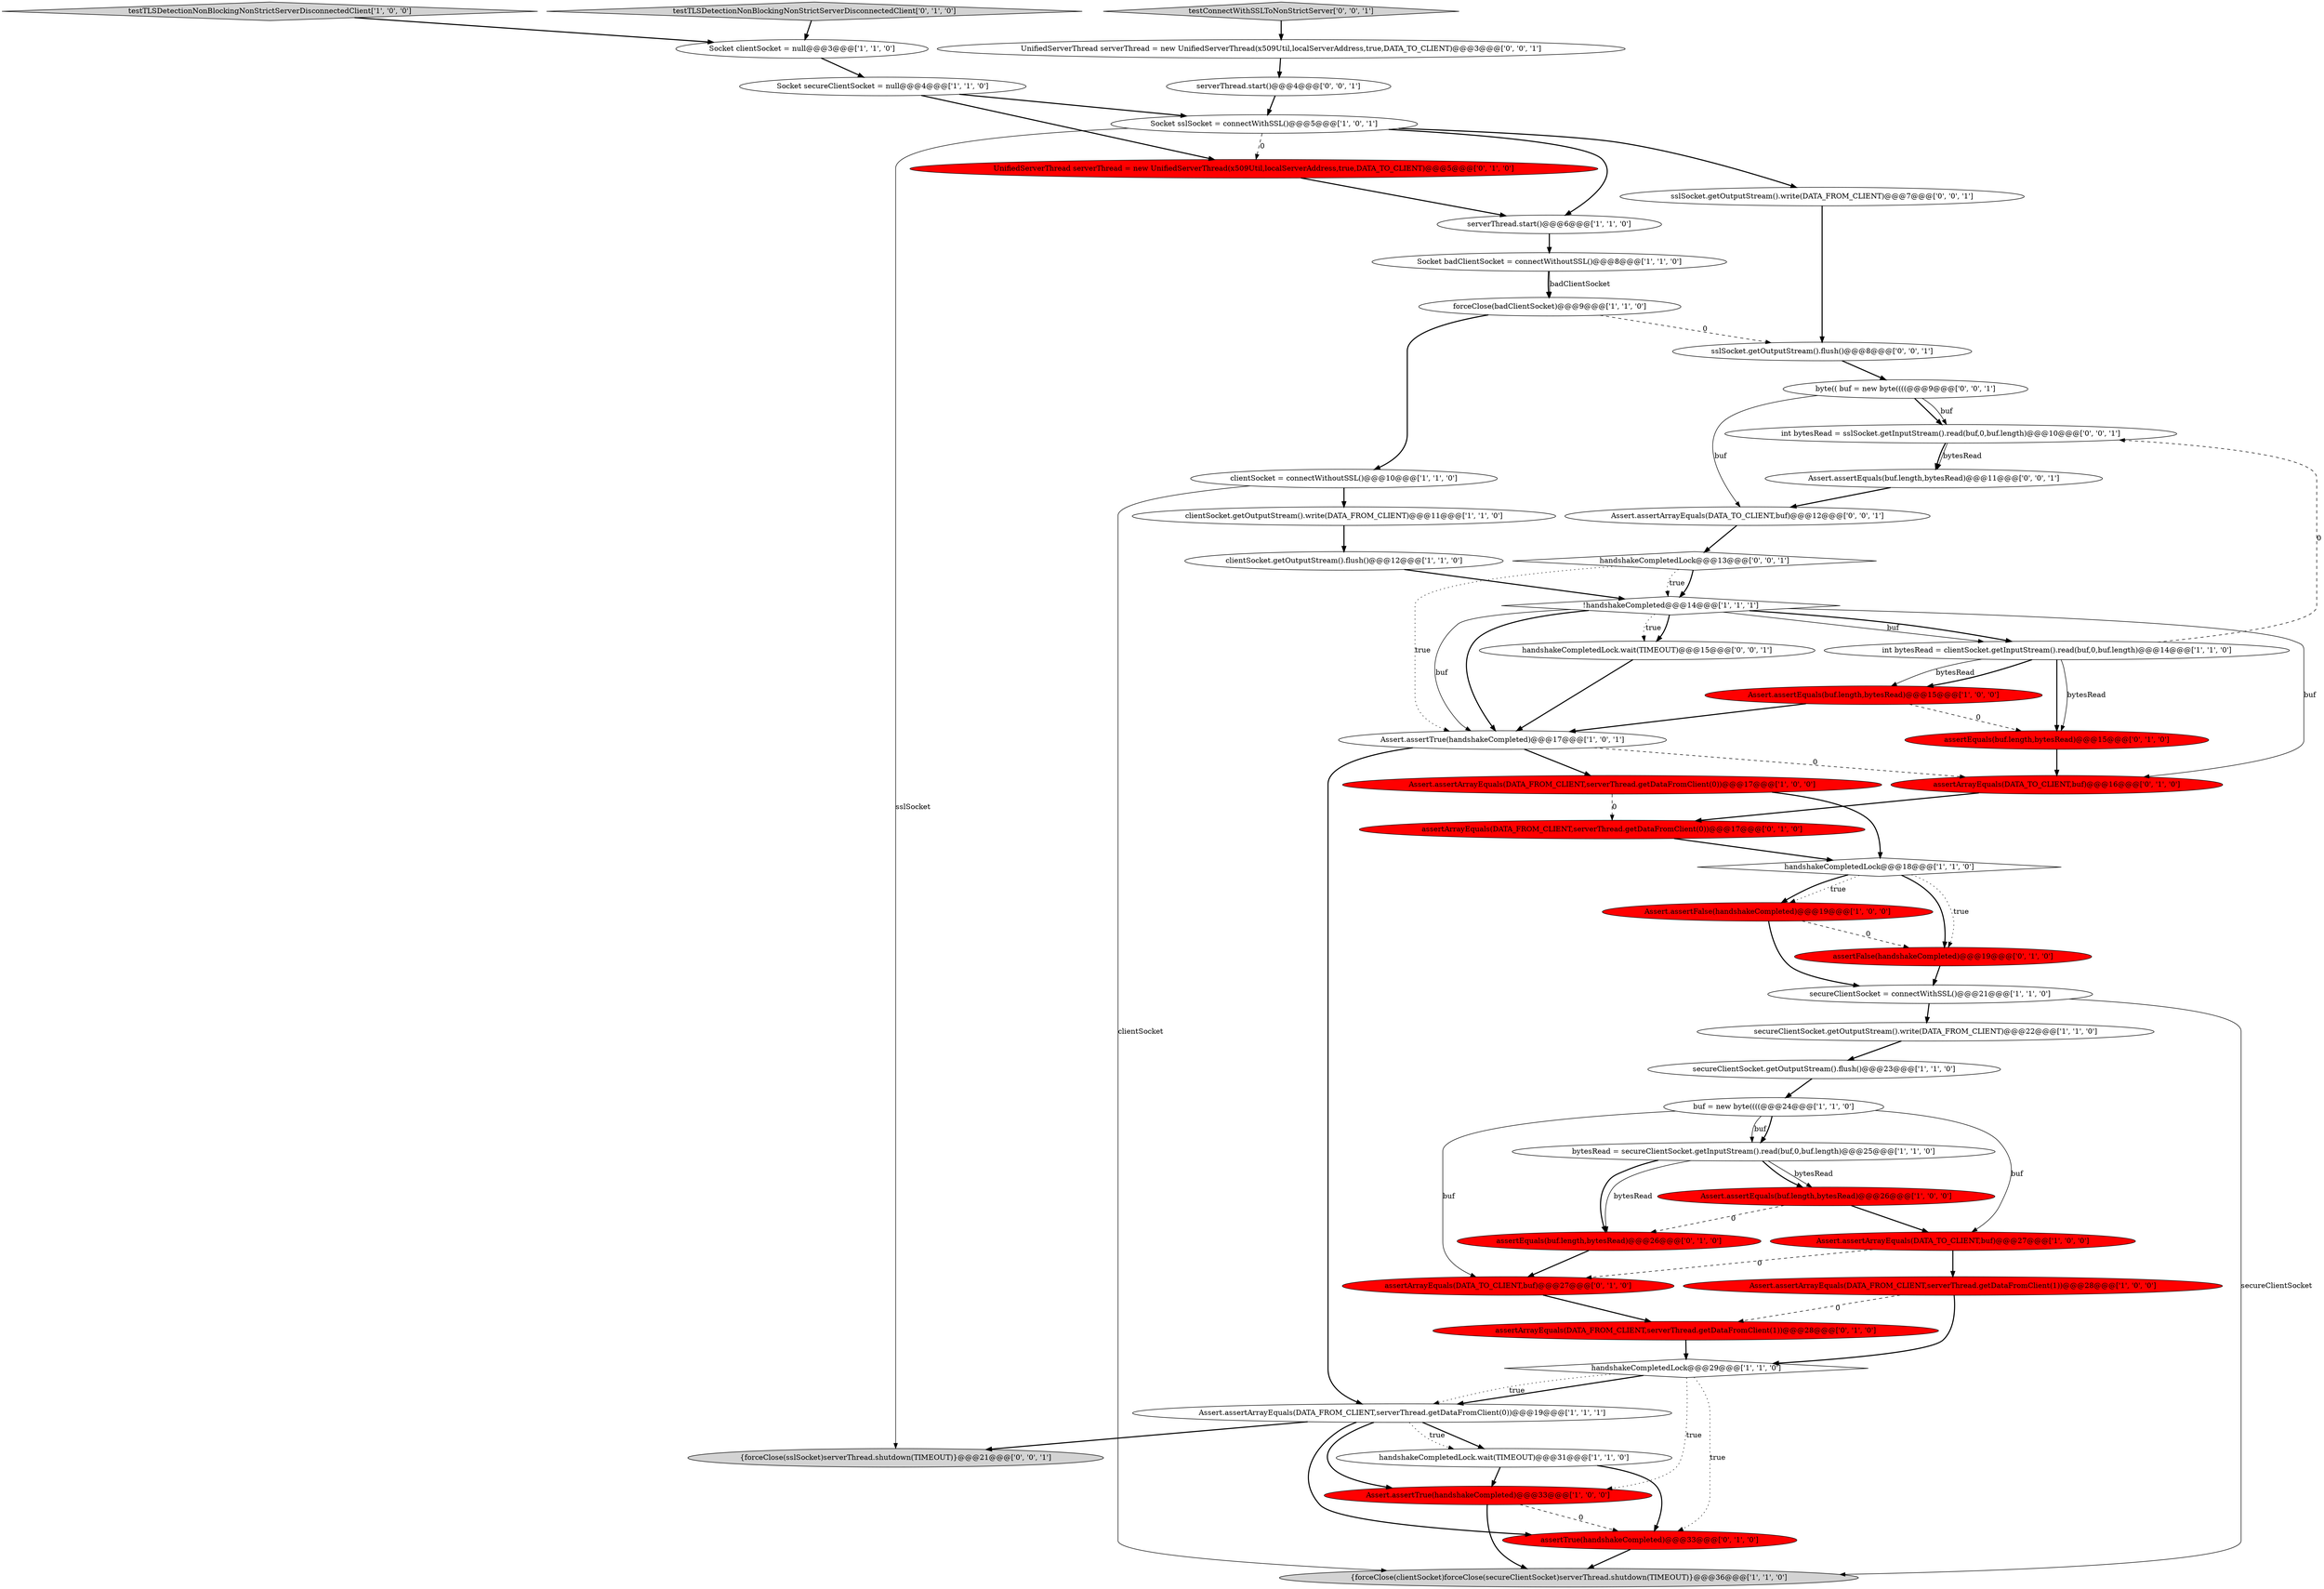 digraph {
48 [style = filled, label = "int bytesRead = sslSocket.getInputStream().read(buf,0,buf.length)@@@10@@@['0', '0', '1']", fillcolor = white, shape = ellipse image = "AAA0AAABBB3BBB"];
37 [style = filled, label = "assertArrayEquals(DATA_FROM_CLIENT,serverThread.getDataFromClient(0))@@@17@@@['0', '1', '0']", fillcolor = red, shape = ellipse image = "AAA1AAABBB2BBB"];
22 [style = filled, label = "Socket badClientSocket = connectWithoutSSL()@@@8@@@['1', '1', '0']", fillcolor = white, shape = ellipse image = "AAA0AAABBB1BBB"];
45 [style = filled, label = "sslSocket.getOutputStream().flush()@@@8@@@['0', '0', '1']", fillcolor = white, shape = ellipse image = "AAA0AAABBB3BBB"];
8 [style = filled, label = "forceClose(badClientSocket)@@@9@@@['1', '1', '0']", fillcolor = white, shape = ellipse image = "AAA0AAABBB1BBB"];
5 [style = filled, label = "secureClientSocket = connectWithSSL()@@@21@@@['1', '1', '0']", fillcolor = white, shape = ellipse image = "AAA0AAABBB1BBB"];
44 [style = filled, label = "handshakeCompletedLock.wait(TIMEOUT)@@@15@@@['0', '0', '1']", fillcolor = white, shape = ellipse image = "AAA0AAABBB3BBB"];
26 [style = filled, label = "handshakeCompletedLock@@@18@@@['1', '1', '0']", fillcolor = white, shape = diamond image = "AAA0AAABBB1BBB"];
14 [style = filled, label = "secureClientSocket.getOutputStream().flush()@@@23@@@['1', '1', '0']", fillcolor = white, shape = ellipse image = "AAA0AAABBB1BBB"];
33 [style = filled, label = "assertArrayEquals(DATA_TO_CLIENT,buf)@@@16@@@['0', '1', '0']", fillcolor = red, shape = ellipse image = "AAA1AAABBB2BBB"];
29 [style = filled, label = "Assert.assertArrayEquals(DATA_FROM_CLIENT,serverThread.getDataFromClient(0))@@@19@@@['1', '1', '1']", fillcolor = white, shape = ellipse image = "AAA0AAABBB1BBB"];
19 [style = filled, label = "clientSocket.getOutputStream().flush()@@@12@@@['1', '1', '0']", fillcolor = white, shape = ellipse image = "AAA0AAABBB1BBB"];
7 [style = filled, label = "Assert.assertTrue(handshakeCompleted)@@@33@@@['1', '0', '0']", fillcolor = red, shape = ellipse image = "AAA1AAABBB1BBB"];
30 [style = filled, label = "assertArrayEquals(DATA_FROM_CLIENT,serverThread.getDataFromClient(1))@@@28@@@['0', '1', '0']", fillcolor = red, shape = ellipse image = "AAA1AAABBB2BBB"];
12 [style = filled, label = "Assert.assertArrayEquals(DATA_FROM_CLIENT,serverThread.getDataFromClient(0))@@@17@@@['1', '0', '0']", fillcolor = red, shape = ellipse image = "AAA1AAABBB1BBB"];
42 [style = filled, label = "UnifiedServerThread serverThread = new UnifiedServerThread(x509Util,localServerAddress,true,DATA_TO_CLIENT)@@@3@@@['0', '0', '1']", fillcolor = white, shape = ellipse image = "AAA0AAABBB3BBB"];
43 [style = filled, label = "handshakeCompletedLock@@@13@@@['0', '0', '1']", fillcolor = white, shape = diamond image = "AAA0AAABBB3BBB"];
21 [style = filled, label = "clientSocket.getOutputStream().write(DATA_FROM_CLIENT)@@@11@@@['1', '1', '0']", fillcolor = white, shape = ellipse image = "AAA0AAABBB1BBB"];
31 [style = filled, label = "UnifiedServerThread serverThread = new UnifiedServerThread(x509Util,localServerAddress,true,DATA_TO_CLIENT)@@@5@@@['0', '1', '0']", fillcolor = red, shape = ellipse image = "AAA1AAABBB2BBB"];
10 [style = filled, label = "Assert.assertArrayEquals(DATA_FROM_CLIENT,serverThread.getDataFromClient(1))@@@28@@@['1', '0', '0']", fillcolor = red, shape = ellipse image = "AAA1AAABBB1BBB"];
39 [style = filled, label = "assertEquals(buf.length,bytesRead)@@@15@@@['0', '1', '0']", fillcolor = red, shape = ellipse image = "AAA1AAABBB2BBB"];
15 [style = filled, label = "Assert.assertEquals(buf.length,bytesRead)@@@15@@@['1', '0', '0']", fillcolor = red, shape = ellipse image = "AAA1AAABBB1BBB"];
49 [style = filled, label = "serverThread.start()@@@4@@@['0', '0', '1']", fillcolor = white, shape = ellipse image = "AAA0AAABBB3BBB"];
51 [style = filled, label = "{forceClose(sslSocket)serverThread.shutdown(TIMEOUT)}@@@21@@@['0', '0', '1']", fillcolor = lightgray, shape = ellipse image = "AAA0AAABBB3BBB"];
0 [style = filled, label = "bytesRead = secureClientSocket.getInputStream().read(buf,0,buf.length)@@@25@@@['1', '1', '0']", fillcolor = white, shape = ellipse image = "AAA0AAABBB1BBB"];
27 [style = filled, label = "handshakeCompletedLock.wait(TIMEOUT)@@@31@@@['1', '1', '0']", fillcolor = white, shape = ellipse image = "AAA0AAABBB1BBB"];
47 [style = filled, label = "Assert.assertArrayEquals(DATA_TO_CLIENT,buf)@@@12@@@['0', '0', '1']", fillcolor = white, shape = ellipse image = "AAA0AAABBB3BBB"];
3 [style = filled, label = "buf = new byte((((@@@24@@@['1', '1', '0']", fillcolor = white, shape = ellipse image = "AAA0AAABBB1BBB"];
1 [style = filled, label = "testTLSDetectionNonBlockingNonStrictServerDisconnectedClient['1', '0', '0']", fillcolor = lightgray, shape = diamond image = "AAA0AAABBB1BBB"];
16 [style = filled, label = "int bytesRead = clientSocket.getInputStream().read(buf,0,buf.length)@@@14@@@['1', '1', '0']", fillcolor = white, shape = ellipse image = "AAA0AAABBB1BBB"];
23 [style = filled, label = "Assert.assertFalse(handshakeCompleted)@@@19@@@['1', '0', '0']", fillcolor = red, shape = ellipse image = "AAA1AAABBB1BBB"];
13 [style = filled, label = "secureClientSocket.getOutputStream().write(DATA_FROM_CLIENT)@@@22@@@['1', '1', '0']", fillcolor = white, shape = ellipse image = "AAA0AAABBB1BBB"];
9 [style = filled, label = "Socket clientSocket = null@@@3@@@['1', '1', '0']", fillcolor = white, shape = ellipse image = "AAA0AAABBB1BBB"];
35 [style = filled, label = "testTLSDetectionNonBlockingNonStrictServerDisconnectedClient['0', '1', '0']", fillcolor = lightgray, shape = diamond image = "AAA0AAABBB2BBB"];
41 [style = filled, label = "testConnectWithSSLToNonStrictServer['0', '0', '1']", fillcolor = lightgray, shape = diamond image = "AAA0AAABBB3BBB"];
11 [style = filled, label = "handshakeCompletedLock@@@29@@@['1', '1', '0']", fillcolor = white, shape = diamond image = "AAA0AAABBB1BBB"];
40 [style = filled, label = "Assert.assertEquals(buf.length,bytesRead)@@@11@@@['0', '0', '1']", fillcolor = white, shape = ellipse image = "AAA0AAABBB3BBB"];
6 [style = filled, label = "clientSocket = connectWithoutSSL()@@@10@@@['1', '1', '0']", fillcolor = white, shape = ellipse image = "AAA0AAABBB1BBB"];
32 [style = filled, label = "assertEquals(buf.length,bytesRead)@@@26@@@['0', '1', '0']", fillcolor = red, shape = ellipse image = "AAA1AAABBB2BBB"];
17 [style = filled, label = "Socket sslSocket = connectWithSSL()@@@5@@@['1', '0', '1']", fillcolor = white, shape = ellipse image = "AAA0AAABBB1BBB"];
28 [style = filled, label = "Assert.assertArrayEquals(DATA_TO_CLIENT,buf)@@@27@@@['1', '0', '0']", fillcolor = red, shape = ellipse image = "AAA1AAABBB1BBB"];
34 [style = filled, label = "assertFalse(handshakeCompleted)@@@19@@@['0', '1', '0']", fillcolor = red, shape = ellipse image = "AAA1AAABBB2BBB"];
24 [style = filled, label = "{forceClose(clientSocket)forceClose(secureClientSocket)serverThread.shutdown(TIMEOUT)}@@@36@@@['1', '1', '0']", fillcolor = lightgray, shape = ellipse image = "AAA0AAABBB1BBB"];
46 [style = filled, label = "byte(( buf = new byte((((@@@9@@@['0', '0', '1']", fillcolor = white, shape = ellipse image = "AAA0AAABBB3BBB"];
25 [style = filled, label = "Assert.assertTrue(handshakeCompleted)@@@17@@@['1', '0', '1']", fillcolor = white, shape = ellipse image = "AAA0AAABBB1BBB"];
36 [style = filled, label = "assertTrue(handshakeCompleted)@@@33@@@['0', '1', '0']", fillcolor = red, shape = ellipse image = "AAA1AAABBB2BBB"];
2 [style = filled, label = "!handshakeCompleted@@@14@@@['1', '1', '1']", fillcolor = white, shape = diamond image = "AAA0AAABBB1BBB"];
20 [style = filled, label = "Socket secureClientSocket = null@@@4@@@['1', '1', '0']", fillcolor = white, shape = ellipse image = "AAA0AAABBB1BBB"];
4 [style = filled, label = "Assert.assertEquals(buf.length,bytesRead)@@@26@@@['1', '0', '0']", fillcolor = red, shape = ellipse image = "AAA1AAABBB1BBB"];
50 [style = filled, label = "sslSocket.getOutputStream().write(DATA_FROM_CLIENT)@@@7@@@['0', '0', '1']", fillcolor = white, shape = ellipse image = "AAA0AAABBB3BBB"];
18 [style = filled, label = "serverThread.start()@@@6@@@['1', '1', '0']", fillcolor = white, shape = ellipse image = "AAA0AAABBB1BBB"];
38 [style = filled, label = "assertArrayEquals(DATA_TO_CLIENT,buf)@@@27@@@['0', '1', '0']", fillcolor = red, shape = ellipse image = "AAA1AAABBB2BBB"];
14->3 [style = bold, label=""];
2->33 [style = solid, label="buf"];
15->25 [style = bold, label=""];
26->34 [style = bold, label=""];
11->29 [style = bold, label=""];
2->25 [style = solid, label="buf"];
8->6 [style = bold, label=""];
25->29 [style = bold, label=""];
46->48 [style = bold, label=""];
5->24 [style = solid, label="secureClientSocket"];
22->8 [style = bold, label=""];
30->11 [style = bold, label=""];
38->30 [style = bold, label=""];
18->22 [style = bold, label=""];
36->24 [style = bold, label=""];
2->44 [style = bold, label=""];
27->7 [style = bold, label=""];
40->47 [style = bold, label=""];
50->45 [style = bold, label=""];
2->16 [style = solid, label="buf"];
2->25 [style = bold, label=""];
13->14 [style = bold, label=""];
29->51 [style = bold, label=""];
3->0 [style = solid, label="buf"];
11->36 [style = dotted, label="true"];
10->11 [style = bold, label=""];
2->16 [style = bold, label=""];
29->36 [style = bold, label=""];
11->7 [style = dotted, label="true"];
12->37 [style = dashed, label="0"];
23->34 [style = dashed, label="0"];
21->19 [style = bold, label=""];
37->26 [style = bold, label=""];
16->15 [style = solid, label="bytesRead"];
26->23 [style = dotted, label="true"];
20->31 [style = bold, label=""];
47->43 [style = bold, label=""];
19->2 [style = bold, label=""];
3->0 [style = bold, label=""];
29->27 [style = bold, label=""];
22->8 [style = solid, label="badClientSocket"];
7->24 [style = bold, label=""];
16->48 [style = dashed, label="0"];
46->47 [style = solid, label="buf"];
6->24 [style = solid, label="clientSocket"];
43->25 [style = dotted, label="true"];
16->39 [style = bold, label=""];
49->17 [style = bold, label=""];
45->46 [style = bold, label=""];
0->4 [style = solid, label="bytesRead"];
23->5 [style = bold, label=""];
35->9 [style = bold, label=""];
6->21 [style = bold, label=""];
11->29 [style = dotted, label="true"];
48->40 [style = solid, label="bytesRead"];
9->20 [style = bold, label=""];
43->2 [style = bold, label=""];
1->9 [style = bold, label=""];
39->33 [style = bold, label=""];
10->30 [style = dashed, label="0"];
17->50 [style = bold, label=""];
0->32 [style = solid, label="bytesRead"];
5->13 [style = bold, label=""];
46->48 [style = solid, label="buf"];
44->25 [style = bold, label=""];
15->39 [style = dashed, label="0"];
0->32 [style = bold, label=""];
33->37 [style = bold, label=""];
28->38 [style = dashed, label="0"];
16->15 [style = bold, label=""];
20->17 [style = bold, label=""];
27->36 [style = bold, label=""];
16->39 [style = solid, label="bytesRead"];
28->10 [style = bold, label=""];
3->38 [style = solid, label="buf"];
2->44 [style = dotted, label="true"];
34->5 [style = bold, label=""];
26->34 [style = dotted, label="true"];
29->27 [style = dotted, label="true"];
43->2 [style = dotted, label="true"];
31->18 [style = bold, label=""];
12->26 [style = bold, label=""];
3->28 [style = solid, label="buf"];
17->51 [style = solid, label="sslSocket"];
17->31 [style = dashed, label="0"];
48->40 [style = bold, label=""];
4->28 [style = bold, label=""];
4->32 [style = dashed, label="0"];
32->38 [style = bold, label=""];
25->12 [style = bold, label=""];
0->4 [style = bold, label=""];
26->23 [style = bold, label=""];
8->45 [style = dashed, label="0"];
29->7 [style = bold, label=""];
42->49 [style = bold, label=""];
25->33 [style = dashed, label="0"];
7->36 [style = dashed, label="0"];
17->18 [style = bold, label=""];
41->42 [style = bold, label=""];
}
